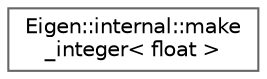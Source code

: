 digraph "Graphical Class Hierarchy"
{
 // LATEX_PDF_SIZE
  bgcolor="transparent";
  edge [fontname=Helvetica,fontsize=10,labelfontname=Helvetica,labelfontsize=10];
  node [fontname=Helvetica,fontsize=10,shape=box,height=0.2,width=0.4];
  rankdir="LR";
  Node0 [id="Node000000",label="Eigen::internal::make\l_integer\< float \>",height=0.2,width=0.4,color="grey40", fillcolor="white", style="filled",URL="$structEigen_1_1internal_1_1make__integer_3_01float_01_4.html",tooltip=" "];
}
